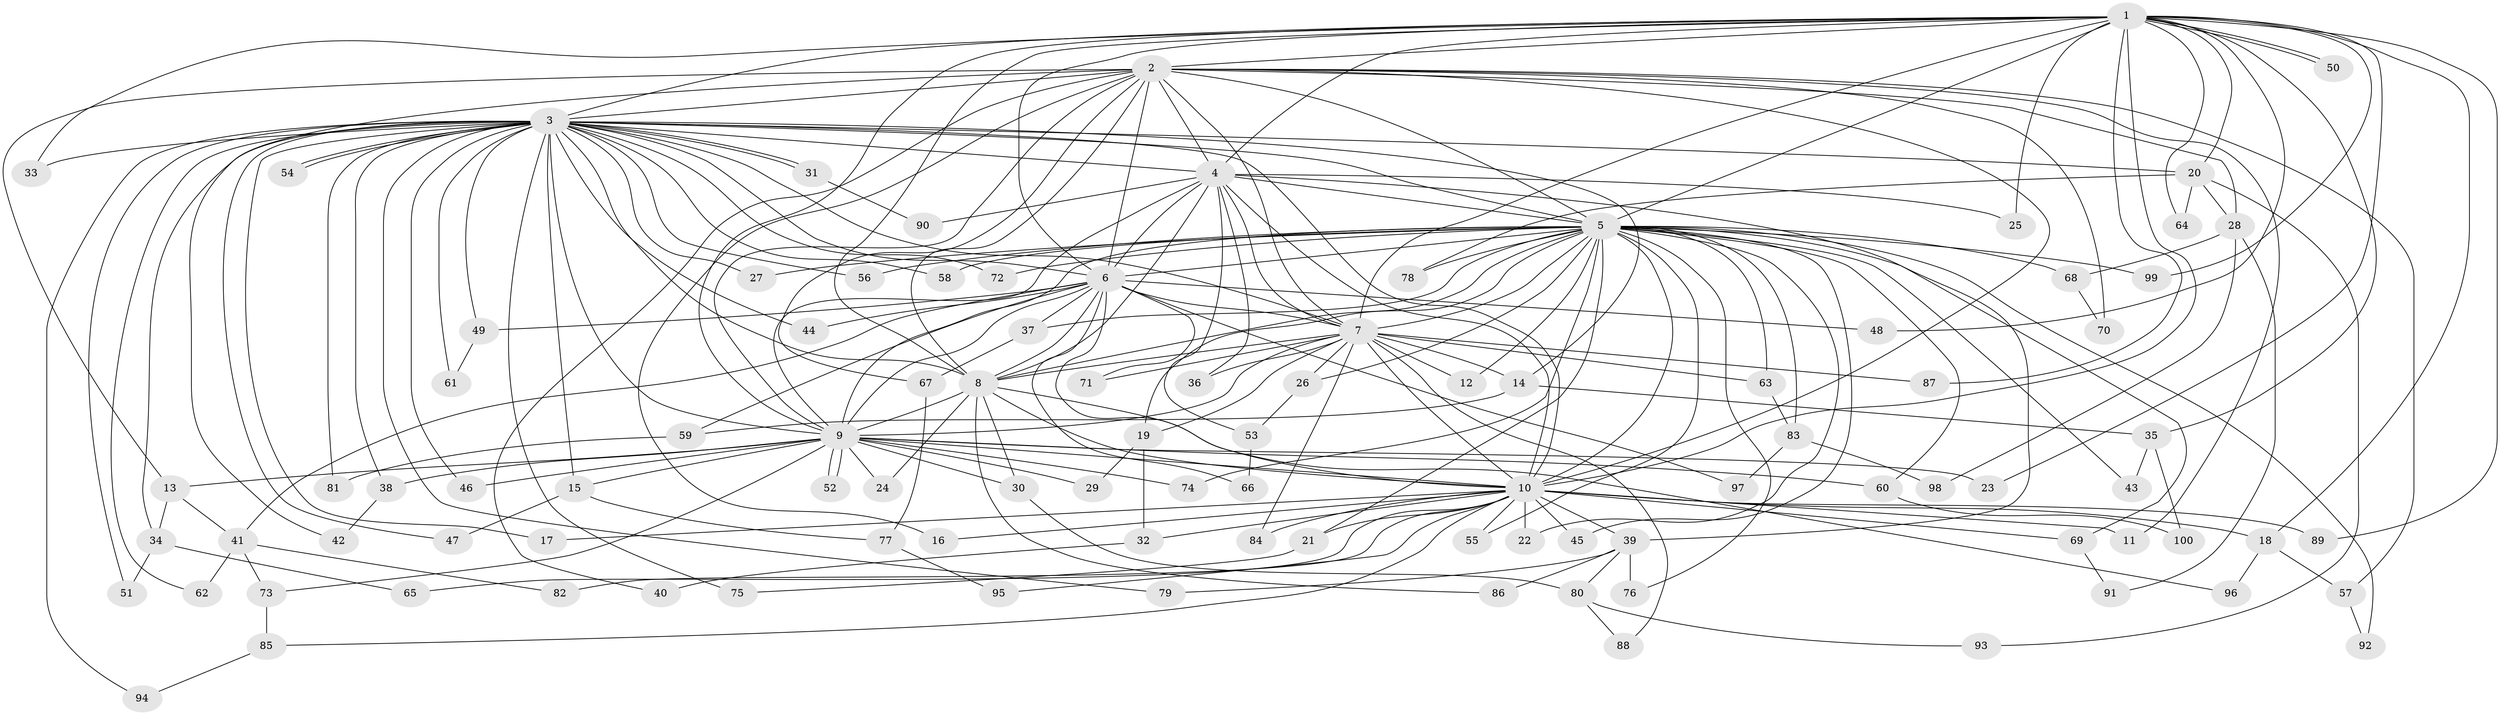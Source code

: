 // Generated by graph-tools (version 1.1) at 2025/13/03/09/25 04:13:42]
// undirected, 100 vertices, 225 edges
graph export_dot {
graph [start="1"]
  node [color=gray90,style=filled];
  1;
  2;
  3;
  4;
  5;
  6;
  7;
  8;
  9;
  10;
  11;
  12;
  13;
  14;
  15;
  16;
  17;
  18;
  19;
  20;
  21;
  22;
  23;
  24;
  25;
  26;
  27;
  28;
  29;
  30;
  31;
  32;
  33;
  34;
  35;
  36;
  37;
  38;
  39;
  40;
  41;
  42;
  43;
  44;
  45;
  46;
  47;
  48;
  49;
  50;
  51;
  52;
  53;
  54;
  55;
  56;
  57;
  58;
  59;
  60;
  61;
  62;
  63;
  64;
  65;
  66;
  67;
  68;
  69;
  70;
  71;
  72;
  73;
  74;
  75;
  76;
  77;
  78;
  79;
  80;
  81;
  82;
  83;
  84;
  85;
  86;
  87;
  88;
  89;
  90;
  91;
  92;
  93;
  94;
  95;
  96;
  97;
  98;
  99;
  100;
  1 -- 2;
  1 -- 3;
  1 -- 4;
  1 -- 5;
  1 -- 6;
  1 -- 7;
  1 -- 8;
  1 -- 9;
  1 -- 10;
  1 -- 18;
  1 -- 20;
  1 -- 23;
  1 -- 25;
  1 -- 33;
  1 -- 35;
  1 -- 48;
  1 -- 50;
  1 -- 50;
  1 -- 64;
  1 -- 87;
  1 -- 89;
  1 -- 99;
  2 -- 3;
  2 -- 4;
  2 -- 5;
  2 -- 6;
  2 -- 7;
  2 -- 8;
  2 -- 9;
  2 -- 10;
  2 -- 11;
  2 -- 13;
  2 -- 16;
  2 -- 28;
  2 -- 40;
  2 -- 42;
  2 -- 57;
  2 -- 67;
  2 -- 70;
  3 -- 4;
  3 -- 5;
  3 -- 6;
  3 -- 7;
  3 -- 8;
  3 -- 9;
  3 -- 10;
  3 -- 14;
  3 -- 15;
  3 -- 17;
  3 -- 20;
  3 -- 27;
  3 -- 31;
  3 -- 31;
  3 -- 33;
  3 -- 34;
  3 -- 38;
  3 -- 44;
  3 -- 46;
  3 -- 47;
  3 -- 49;
  3 -- 51;
  3 -- 54;
  3 -- 54;
  3 -- 56;
  3 -- 58;
  3 -- 61;
  3 -- 62;
  3 -- 72;
  3 -- 75;
  3 -- 79;
  3 -- 81;
  3 -- 94;
  4 -- 5;
  4 -- 6;
  4 -- 7;
  4 -- 8;
  4 -- 9;
  4 -- 10;
  4 -- 25;
  4 -- 36;
  4 -- 39;
  4 -- 53;
  4 -- 90;
  5 -- 6;
  5 -- 7;
  5 -- 8;
  5 -- 9;
  5 -- 10;
  5 -- 12;
  5 -- 19;
  5 -- 21;
  5 -- 22;
  5 -- 26;
  5 -- 27;
  5 -- 37;
  5 -- 43;
  5 -- 45;
  5 -- 55;
  5 -- 56;
  5 -- 58;
  5 -- 60;
  5 -- 63;
  5 -- 68;
  5 -- 69;
  5 -- 72;
  5 -- 74;
  5 -- 76;
  5 -- 78;
  5 -- 83;
  5 -- 92;
  5 -- 99;
  6 -- 7;
  6 -- 8;
  6 -- 9;
  6 -- 10;
  6 -- 37;
  6 -- 41;
  6 -- 44;
  6 -- 48;
  6 -- 49;
  6 -- 59;
  6 -- 66;
  6 -- 71;
  6 -- 97;
  7 -- 8;
  7 -- 9;
  7 -- 10;
  7 -- 12;
  7 -- 14;
  7 -- 19;
  7 -- 26;
  7 -- 36;
  7 -- 63;
  7 -- 71;
  7 -- 84;
  7 -- 87;
  7 -- 88;
  8 -- 9;
  8 -- 10;
  8 -- 24;
  8 -- 30;
  8 -- 86;
  8 -- 96;
  9 -- 10;
  9 -- 13;
  9 -- 15;
  9 -- 23;
  9 -- 24;
  9 -- 29;
  9 -- 30;
  9 -- 38;
  9 -- 46;
  9 -- 52;
  9 -- 52;
  9 -- 60;
  9 -- 73;
  9 -- 74;
  10 -- 11;
  10 -- 16;
  10 -- 17;
  10 -- 18;
  10 -- 21;
  10 -- 22;
  10 -- 32;
  10 -- 39;
  10 -- 45;
  10 -- 55;
  10 -- 65;
  10 -- 69;
  10 -- 82;
  10 -- 84;
  10 -- 85;
  10 -- 89;
  10 -- 95;
  13 -- 34;
  13 -- 41;
  14 -- 35;
  14 -- 59;
  15 -- 47;
  15 -- 77;
  18 -- 57;
  18 -- 96;
  19 -- 29;
  19 -- 32;
  20 -- 28;
  20 -- 64;
  20 -- 78;
  20 -- 93;
  21 -- 75;
  26 -- 53;
  28 -- 68;
  28 -- 91;
  28 -- 98;
  30 -- 80;
  31 -- 90;
  32 -- 40;
  34 -- 51;
  34 -- 65;
  35 -- 43;
  35 -- 100;
  37 -- 67;
  38 -- 42;
  39 -- 76;
  39 -- 79;
  39 -- 80;
  39 -- 86;
  41 -- 62;
  41 -- 73;
  41 -- 82;
  49 -- 61;
  53 -- 66;
  57 -- 92;
  59 -- 81;
  60 -- 100;
  63 -- 83;
  67 -- 77;
  68 -- 70;
  69 -- 91;
  73 -- 85;
  77 -- 95;
  80 -- 88;
  80 -- 93;
  83 -- 97;
  83 -- 98;
  85 -- 94;
}
